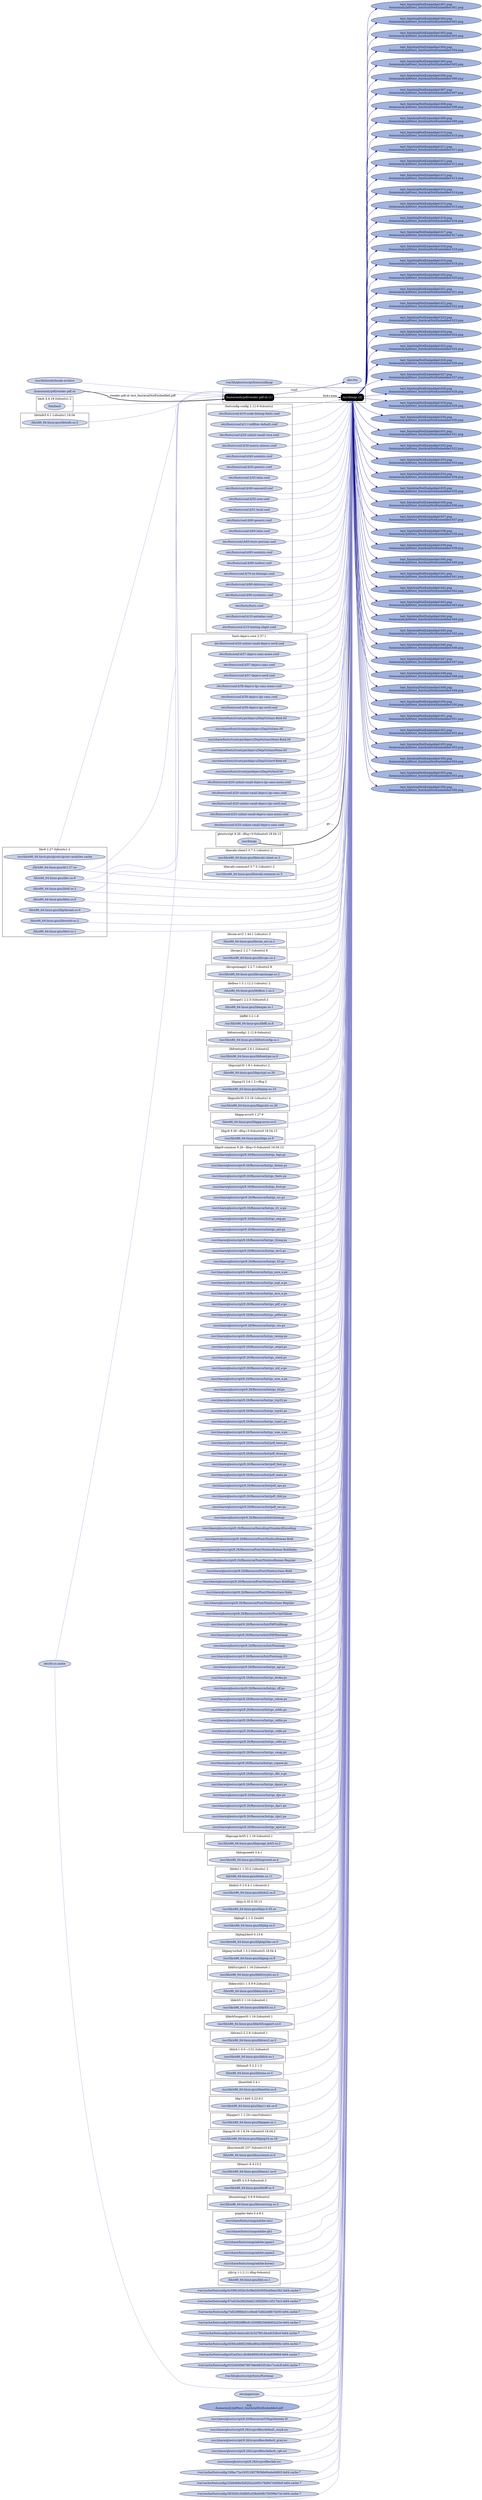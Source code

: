 digraph G {
    rankdir=LR;

    /* programs */
    node [shape=box fontcolor=white fillcolor=black style="filled,rounded"];
    subgraph cluster_run0 {
        label="run0";
        prog0 [label="/home/andy/pdf/render-pdf.sh (1)"];
        prog1 [label="/usr/bin/gs (2)"];
        prog0 -> prog1 [label="fork+exec"];
    }

    node [shape=ellipse fontcolor="#131C39" fillcolor="#C9D2ED"];

    /* system packages */
    subgraph cluster_pkg0 {
        label="bash 4.4.18-2ubuntu1.2";
        "/bin/bash";
    }
    subgraph cluster_pkg1 {
        label="fontconfig-config 2.12.6-0ubuntu2";
        "/etc/fonts/conf.d/10-antialias.conf";
        "/etc/fonts/conf.d/10-hinting-slight.conf";
        "/etc/fonts/conf.d/10-scale-bitmap-fonts.conf";
        "/etc/fonts/conf.d/11-lcdfilter-default.conf";
        "/etc/fonts/conf.d/20-unhint-small-vera.conf";
        "/etc/fonts/conf.d/30-metric-aliases.conf";
        "/etc/fonts/conf.d/40-nonlatin.conf";
        "/etc/fonts/conf.d/45-generic.conf";
        "/etc/fonts/conf.d/45-latin.conf";
        "/etc/fonts/conf.d/49-sansserif.conf";
        "/etc/fonts/conf.d/50-user.conf";
        "/etc/fonts/conf.d/51-local.conf";
        "/etc/fonts/conf.d/60-generic.conf";
        "/etc/fonts/conf.d/60-latin.conf";
        "/etc/fonts/conf.d/65-fonts-persian.conf";
        "/etc/fonts/conf.d/65-nonlatin.conf";
        "/etc/fonts/conf.d/69-unifont.conf";
        "/etc/fonts/conf.d/70-no-bitmaps.conf";
        "/etc/fonts/conf.d/80-delicious.conf";
        "/etc/fonts/conf.d/90-synthetic.conf";
        "/etc/fonts/fonts.conf";
    }
    subgraph cluster_pkg2 {
        label="fonts-dejavu-core 2.37-1";
        "/etc/fonts/conf.d/20-unhint-small-dejavu-lgc-sans-mono.conf";
        "/etc/fonts/conf.d/20-unhint-small-dejavu-lgc-sans.conf";
        "/etc/fonts/conf.d/20-unhint-small-dejavu-lgc-serif.conf";
        "/etc/fonts/conf.d/20-unhint-small-dejavu-sans-mono.conf";
        "/etc/fonts/conf.d/20-unhint-small-dejavu-sans.conf";
        "/etc/fonts/conf.d/20-unhint-small-dejavu-serif.conf";
        "/etc/fonts/conf.d/57-dejavu-sans-mono.conf";
        "/etc/fonts/conf.d/57-dejavu-sans.conf";
        "/etc/fonts/conf.d/57-dejavu-serif.conf";
        "/etc/fonts/conf.d/58-dejavu-lgc-sans-mono.conf";
        "/etc/fonts/conf.d/58-dejavu-lgc-sans.conf";
        "/etc/fonts/conf.d/58-dejavu-lgc-serif.conf";
        "/usr/share/fonts/truetype/dejavu/DejaVuSans-Bold.ttf";
        "/usr/share/fonts/truetype/dejavu/DejaVuSans.ttf";
        "/usr/share/fonts/truetype/dejavu/DejaVuSansMono-Bold.ttf";
        "/usr/share/fonts/truetype/dejavu/DejaVuSansMono.ttf";
        "/usr/share/fonts/truetype/dejavu/DejaVuSerif-Bold.ttf";
        "/usr/share/fonts/truetype/dejavu/DejaVuSerif.ttf";
    }
    subgraph cluster_pkg3 {
        label="ghostscript 9.26~dfsg+0-0ubuntu0.18.04.13";
        "/usr/bin/gs";
    }
    subgraph cluster_pkg4 {
        label="libavahi-client3 0.7-3.1ubuntu1.2";
        "/usr/lib/x86_64-linux-gnu/libavahi-client.so.3";
    }
    subgraph cluster_pkg5 {
        label="libavahi-common3 0.7-3.1ubuntu1.2";
        "/usr/lib/x86_64-linux-gnu/libavahi-common.so.3";
    }
    subgraph cluster_pkg6 {
        label="libc6 2.27-3ubuntu1.2";
        "/lib/x86_64-linux-gnu/ld-2.27.so";
        "/lib/x86_64-linux-gnu/libc.so.6";
        "/lib/x86_64-linux-gnu/libdl.so.2";
        "/lib/x86_64-linux-gnu/libm.so.6";
        "/lib/x86_64-linux-gnu/libpthread.so.0";
        "/lib/x86_64-linux-gnu/libresolv.so.2";
        "/lib/x86_64-linux-gnu/librt.so.1";
        "/usr/lib/x86_64-linux-gnu/gconv/gconv-modules.cache";
    }
    subgraph cluster_pkg7 {
        label="libcom-err2 1.44.1-1ubuntu1.3";
        "/lib/x86_64-linux-gnu/libcom_err.so.2";
    }
    subgraph cluster_pkg8 {
        label="libcups2 2.2.7-1ubuntu2.8";
        "/usr/lib/x86_64-linux-gnu/libcups.so.2";
    }
    subgraph cluster_pkg9 {
        label="libcupsimage2 2.2.7-1ubuntu2.8";
        "/usr/lib/x86_64-linux-gnu/libcupsimage.so.2";
    }
    subgraph cluster_pkg10 {
        label="libdbus-1-3 1.12.2-1ubuntu1.2";
        "/lib/x86_64-linux-gnu/libdbus-1.so.3";
    }
    subgraph cluster_pkg11 {
        label="libexpat1 2.2.5-3ubuntu0.2";
        "/lib/x86_64-linux-gnu/libexpat.so.1";
    }
    subgraph cluster_pkg12 {
        label="libffi6 3.2.1-8";
        "/usr/lib/x86_64-linux-gnu/libffi.so.6";
    }
    subgraph cluster_pkg13 {
        label="libfontconfig1 2.12.6-0ubuntu2";
        "/usr/lib/x86_64-linux-gnu/libfontconfig.so.1";
    }
    subgraph cluster_pkg14 {
        label="libfreetype6 2.8.1-2ubuntu2";
        "/usr/lib/x86_64-linux-gnu/libfreetype.so.6";
    }
    subgraph cluster_pkg15 {
        label="libgcrypt20 1.8.1-4ubuntu1.2";
        "/lib/x86_64-linux-gnu/libgcrypt.so.20";
    }
    subgraph cluster_pkg16 {
        label="libgmp10 2:6.1.2+dfsg-2";
        "/usr/lib/x86_64-linux-gnu/libgmp.so.10";
    }
    subgraph cluster_pkg17 {
        label="libgnutls30 3.5.18-1ubuntu1.4";
        "/usr/lib/x86_64-linux-gnu/libgnutls.so.30";
    }
    subgraph cluster_pkg18 {
        label="libgpg-error0 1.27-6";
        "/lib/x86_64-linux-gnu/libgpg-error.so.0";
    }
    subgraph cluster_pkg19 {
        label="libgs9 9.26~dfsg+0-0ubuntu0.18.04.13";
        "/usr/lib/x86_64-linux-gnu/libgs.so.9";
    }
    subgraph cluster_pkg20 {
        label="libgs9-common 9.26~dfsg+0-0ubuntu0.18.04.13";
        "/usr/share/ghostscript/9.26/Resource/Decoding/StandardEncoding";
        "/usr/share/ghostscript/9.26/Resource/Font/NimbusRoman-Bold";
        "/usr/share/ghostscript/9.26/Resource/Font/NimbusRoman-BoldItalic";
        "/usr/share/ghostscript/9.26/Resource/Font/NimbusRoman-Regular";
        "/usr/share/ghostscript/9.26/Resource/Font/NimbusSans-Bold";
        "/usr/share/ghostscript/9.26/Resource/Font/NimbusSans-BoldItalic";
        "/usr/share/ghostscript/9.26/Resource/Font/NimbusSans-Italic";
        "/usr/share/ghostscript/9.26/Resource/Font/NimbusSans-Regular";
        "/usr/share/ghostscript/9.26/Resource/IdiomSet/Pscript5Idiom";
        "/usr/share/ghostscript/9.26/Resource/Init/FAPIcidfmap";
        "/usr/share/ghostscript/9.26/Resource/Init/FAPIfontmap";
        "/usr/share/ghostscript/9.26/Resource/Init/Fontmap";
        "/usr/share/ghostscript/9.26/Resource/Init/Fontmap.GS";
        "/usr/share/ghostscript/9.26/Resource/Init/gs_agl.ps";
        "/usr/share/ghostscript/9.26/Resource/Init/gs_btokn.ps";
        "/usr/share/ghostscript/9.26/Resource/Init/gs_cff.ps";
        "/usr/share/ghostscript/9.26/Resource/Init/gs_cidcm.ps";
        "/usr/share/ghostscript/9.26/Resource/Init/gs_ciddc.ps";
        "/usr/share/ghostscript/9.26/Resource/Init/gs_cidfm.ps";
        "/usr/share/ghostscript/9.26/Resource/Init/gs_cidfn.ps";
        "/usr/share/ghostscript/9.26/Resource/Init/gs_cidtt.ps";
        "/usr/share/ghostscript/9.26/Resource/Init/gs_cmap.ps";
        "/usr/share/ghostscript/9.26/Resource/Init/gs_cspace.ps";
        "/usr/share/ghostscript/9.26/Resource/Init/gs_dbt_e.ps";
        "/usr/share/ghostscript/9.26/Resource/Init/gs_dpnxt.ps";
        "/usr/share/ghostscript/9.26/Resource/Init/gs_dps.ps";
        "/usr/share/ghostscript/9.26/Resource/Init/gs_dps1.ps";
        "/usr/share/ghostscript/9.26/Resource/Init/gs_dps2.ps";
        "/usr/share/ghostscript/9.26/Resource/Init/gs_epsf.ps";
        "/usr/share/ghostscript/9.26/Resource/Init/gs_fapi.ps";
        "/usr/share/ghostscript/9.26/Resource/Init/gs_fntem.ps";
        "/usr/share/ghostscript/9.26/Resource/Init/gs_fonts.ps";
        "/usr/share/ghostscript/9.26/Resource/Init/gs_frsd.ps";
        "/usr/share/ghostscript/9.26/Resource/Init/gs_icc.ps";
        "/usr/share/ghostscript/9.26/Resource/Init/gs_il1_e.ps";
        "/usr/share/ghostscript/9.26/Resource/Init/gs_img.ps";
        "/usr/share/ghostscript/9.26/Resource/Init/gs_init.ps";
        "/usr/share/ghostscript/9.26/Resource/Init/gs_l2img.ps";
        "/usr/share/ghostscript/9.26/Resource/Init/gs_lev2.ps";
        "/usr/share/ghostscript/9.26/Resource/Init/gs_ll3.ps";
        "/usr/share/ghostscript/9.26/Resource/Init/gs_mex_e.ps";
        "/usr/share/ghostscript/9.26/Resource/Init/gs_mgl_e.ps";
        "/usr/share/ghostscript/9.26/Resource/Init/gs_mro_e.ps";
        "/usr/share/ghostscript/9.26/Resource/Init/gs_pdf_e.ps";
        "/usr/share/ghostscript/9.26/Resource/Init/gs_pdfwr.ps";
        "/usr/share/ghostscript/9.26/Resource/Init/gs_res.ps";
        "/usr/share/ghostscript/9.26/Resource/Init/gs_resmp.ps";
        "/usr/share/ghostscript/9.26/Resource/Init/gs_setpd.ps";
        "/usr/share/ghostscript/9.26/Resource/Init/gs_statd.ps";
        "/usr/share/ghostscript/9.26/Resource/Init/gs_std_e.ps";
        "/usr/share/ghostscript/9.26/Resource/Init/gs_sym_e.ps";
        "/usr/share/ghostscript/9.26/Resource/Init/gs_ttf.ps";
        "/usr/share/ghostscript/9.26/Resource/Init/gs_typ32.ps";
        "/usr/share/ghostscript/9.26/Resource/Init/gs_typ42.ps";
        "/usr/share/ghostscript/9.26/Resource/Init/gs_type1.ps";
        "/usr/share/ghostscript/9.26/Resource/Init/gs_wan_e.ps";
        "/usr/share/ghostscript/9.26/Resource/Init/pdf_base.ps";
        "/usr/share/ghostscript/9.26/Resource/Init/pdf_draw.ps";
        "/usr/share/ghostscript/9.26/Resource/Init/pdf_font.ps";
        "/usr/share/ghostscript/9.26/Resource/Init/pdf_main.ps";
        "/usr/share/ghostscript/9.26/Resource/Init/pdf_ops.ps";
        "/usr/share/ghostscript/9.26/Resource/Init/pdf_rbld.ps";
        "/usr/share/ghostscript/9.26/Resource/Init/pdf_sec.ps";
        "/usr/share/ghostscript/9.26/Resource/Init/xlatmap";
    }
    subgraph cluster_pkg21 {
        label="libgssapi-krb5-2 1.16-2ubuntu0.1";
        "/usr/lib/x86_64-linux-gnu/libgssapi_krb5.so.2";
    }
    subgraph cluster_pkg22 {
        label="libhogweed4 3.4-1";
        "/usr/lib/x86_64-linux-gnu/libhogweed.so.4";
    }
    subgraph cluster_pkg23 {
        label="libidn11 1.33-2.1ubuntu1.2";
        "/lib/x86_64-linux-gnu/libidn.so.11";
    }
    subgraph cluster_pkg24 {
        label="libidn2-0 2.0.4-1.1ubuntu0.2";
        "/usr/lib/x86_64-linux-gnu/libidn2.so.0";
    }
    subgraph cluster_pkg25 {
        label="libijs-0.35 0.35-13";
        "/usr/lib/x86_64-linux-gnu/libijs-0.35.so";
    }
    subgraph cluster_pkg26 {
        label="libjbig0 2.1-3.1build1";
        "/usr/lib/x86_64-linux-gnu/libjbig.so.0";
    }
    subgraph cluster_pkg27 {
        label="libjbig2dec0 0.13-6";
        "/usr/lib/x86_64-linux-gnu/libjbig2dec.so.0";
    }
    subgraph cluster_pkg28 {
        label="libjpeg-turbo8 1.5.2-0ubuntu5.18.04.4";
        "/usr/lib/x86_64-linux-gnu/libjpeg.so.8";
    }
    subgraph cluster_pkg29 {
        label="libk5crypto3 1.16-2ubuntu0.1";
        "/usr/lib/x86_64-linux-gnu/libk5crypto.so.3";
    }
    subgraph cluster_pkg30 {
        label="libkeyutils1 1.5.9-9.2ubuntu2";
        "/lib/x86_64-linux-gnu/libkeyutils.so.1";
    }
    subgraph cluster_pkg31 {
        label="libkrb5-3 1.16-2ubuntu0.1";
        "/usr/lib/x86_64-linux-gnu/libkrb5.so.3";
    }
    subgraph cluster_pkg32 {
        label="libkrb5support0 1.16-2ubuntu0.1";
        "/usr/lib/x86_64-linux-gnu/libkrb5support.so.0";
    }
    subgraph cluster_pkg33 {
        label="liblcms2-2 2.9-1ubuntu0.1";
        "/usr/lib/x86_64-linux-gnu/liblcms2.so.2";
    }
    subgraph cluster_pkg34 {
        label="liblz4-1 0.0~r131-2ubuntu3";
        "/usr/lib/x86_64-linux-gnu/liblz4.so.1";
    }
    subgraph cluster_pkg35 {
        label="liblzma5 5.2.2-1.3";
        "/lib/x86_64-linux-gnu/liblzma.so.5";
    }
    subgraph cluster_pkg36 {
        label="libnettle6 3.4-1";
        "/usr/lib/x86_64-linux-gnu/libnettle.so.6";
    }
    subgraph cluster_pkg37 {
        label="libp11-kit0 0.23.9-2";
        "/usr/lib/x86_64-linux-gnu/libp11-kit.so.0";
    }
    subgraph cluster_pkg38 {
        label="libpaper1 1.1.24+nmu5ubuntu1";
        "/usr/lib/x86_64-linux-gnu/libpaper.so.1";
    }
    subgraph cluster_pkg39 {
        label="libpng16-16 1.6.34-1ubuntu0.18.04.2";
        "/usr/lib/x86_64-linux-gnu/libpng16.so.16";
    }
    subgraph cluster_pkg40 {
        label="libsystemd0 237-3ubuntu10.42";
        "/lib/x86_64-linux-gnu/libsystemd.so.0";
    }
    subgraph cluster_pkg41 {
        label="libtasn1-6 4.13-2";
        "/usr/lib/x86_64-linux-gnu/libtasn1.so.6";
    }
    subgraph cluster_pkg42 {
        label="libtiff5 4.0.9-5ubuntu0.3";
        "/usr/lib/x86_64-linux-gnu/libtiff.so.5";
    }
    subgraph cluster_pkg43 {
        label="libtinfo5 6.1-1ubuntu1.18.04";
        "/lib/x86_64-linux-gnu/libtinfo.so.5";
    }
    subgraph cluster_pkg44 {
        label="libunistring2 0.9.9-0ubuntu2";
        "/usr/lib/x86_64-linux-gnu/libunistring.so.2";
    }
    subgraph cluster_pkg45 {
        label="poppler-data 0.4.8-2";
        "/usr/share/fonts/cmap/adobe-cns1";
        "/usr/share/fonts/cmap/adobe-gb1";
        "/usr/share/fonts/cmap/adobe-japan1";
        "/usr/share/fonts/cmap/adobe-japan2";
        "/usr/share/fonts/cmap/adobe-korea1";
    }
    subgraph cluster_pkg46 {
        label="zlib1g 1:1.2.11.dfsg-0ubuntu2";
        "/lib/x86_64-linux-gnu/libz.so.1";
    }

    /* other files */
    "/dev/tty";
    "/etc/ld.so.cache";
    "/etc/papersize";
    "/home/andy/pdf/render-pdf.sh";
    "/home/andy/pdf/test_fontArialNotEmbedded-001.png" [fillcolor="#A3B4E0", label="test_fontArialNotEmbedded-001.png\n/home/andy/pdf/test_fontArialNotEmbedded-001.png"];
    "/home/andy/pdf/test_fontArialNotEmbedded-002.png" [fillcolor="#A3B4E0", label="test_fontArialNotEmbedded-002.png\n/home/andy/pdf/test_fontArialNotEmbedded-002.png"];
    "/home/andy/pdf/test_fontArialNotEmbedded-003.png" [fillcolor="#A3B4E0", label="test_fontArialNotEmbedded-003.png\n/home/andy/pdf/test_fontArialNotEmbedded-003.png"];
    "/home/andy/pdf/test_fontArialNotEmbedded-004.png" [fillcolor="#A3B4E0", label="test_fontArialNotEmbedded-004.png\n/home/andy/pdf/test_fontArialNotEmbedded-004.png"];
    "/home/andy/pdf/test_fontArialNotEmbedded-005.png" [fillcolor="#A3B4E0", label="test_fontArialNotEmbedded-005.png\n/home/andy/pdf/test_fontArialNotEmbedded-005.png"];
    "/home/andy/pdf/test_fontArialNotEmbedded-006.png" [fillcolor="#A3B4E0", label="test_fontArialNotEmbedded-006.png\n/home/andy/pdf/test_fontArialNotEmbedded-006.png"];
    "/home/andy/pdf/test_fontArialNotEmbedded-007.png" [fillcolor="#A3B4E0", label="test_fontArialNotEmbedded-007.png\n/home/andy/pdf/test_fontArialNotEmbedded-007.png"];
    "/home/andy/pdf/test_fontArialNotEmbedded-008.png" [fillcolor="#A3B4E0", label="test_fontArialNotEmbedded-008.png\n/home/andy/pdf/test_fontArialNotEmbedded-008.png"];
    "/home/andy/pdf/test_fontArialNotEmbedded-009.png" [fillcolor="#A3B4E0", label="test_fontArialNotEmbedded-009.png\n/home/andy/pdf/test_fontArialNotEmbedded-009.png"];
    "/home/andy/pdf/test_fontArialNotEmbedded-010.png" [fillcolor="#A3B4E0", label="test_fontArialNotEmbedded-010.png\n/home/andy/pdf/test_fontArialNotEmbedded-010.png"];
    "/home/andy/pdf/test_fontArialNotEmbedded-011.png" [fillcolor="#A3B4E0", label="test_fontArialNotEmbedded-011.png\n/home/andy/pdf/test_fontArialNotEmbedded-011.png"];
    "/home/andy/pdf/test_fontArialNotEmbedded-012.png" [fillcolor="#A3B4E0", label="test_fontArialNotEmbedded-012.png\n/home/andy/pdf/test_fontArialNotEmbedded-012.png"];
    "/home/andy/pdf/test_fontArialNotEmbedded-013.png" [fillcolor="#A3B4E0", label="test_fontArialNotEmbedded-013.png\n/home/andy/pdf/test_fontArialNotEmbedded-013.png"];
    "/home/andy/pdf/test_fontArialNotEmbedded-014.png" [fillcolor="#A3B4E0", label="test_fontArialNotEmbedded-014.png\n/home/andy/pdf/test_fontArialNotEmbedded-014.png"];
    "/home/andy/pdf/test_fontArialNotEmbedded-015.png" [fillcolor="#A3B4E0", label="test_fontArialNotEmbedded-015.png\n/home/andy/pdf/test_fontArialNotEmbedded-015.png"];
    "/home/andy/pdf/test_fontArialNotEmbedded-016.png" [fillcolor="#A3B4E0", label="test_fontArialNotEmbedded-016.png\n/home/andy/pdf/test_fontArialNotEmbedded-016.png"];
    "/home/andy/pdf/test_fontArialNotEmbedded-017.png" [fillcolor="#A3B4E0", label="test_fontArialNotEmbedded-017.png\n/home/andy/pdf/test_fontArialNotEmbedded-017.png"];
    "/home/andy/pdf/test_fontArialNotEmbedded-018.png" [fillcolor="#A3B4E0", label="test_fontArialNotEmbedded-018.png\n/home/andy/pdf/test_fontArialNotEmbedded-018.png"];
    "/home/andy/pdf/test_fontArialNotEmbedded-019.png" [fillcolor="#A3B4E0", label="test_fontArialNotEmbedded-019.png\n/home/andy/pdf/test_fontArialNotEmbedded-019.png"];
    "/home/andy/pdf/test_fontArialNotEmbedded-020.png" [fillcolor="#A3B4E0", label="test_fontArialNotEmbedded-020.png\n/home/andy/pdf/test_fontArialNotEmbedded-020.png"];
    "/home/andy/pdf/test_fontArialNotEmbedded-021.png" [fillcolor="#A3B4E0", label="test_fontArialNotEmbedded-021.png\n/home/andy/pdf/test_fontArialNotEmbedded-021.png"];
    "/home/andy/pdf/test_fontArialNotEmbedded-022.png" [fillcolor="#A3B4E0", label="test_fontArialNotEmbedded-022.png\n/home/andy/pdf/test_fontArialNotEmbedded-022.png"];
    "/home/andy/pdf/test_fontArialNotEmbedded-023.png" [fillcolor="#A3B4E0", label="test_fontArialNotEmbedded-023.png\n/home/andy/pdf/test_fontArialNotEmbedded-023.png"];
    "/home/andy/pdf/test_fontArialNotEmbedded-024.png" [fillcolor="#A3B4E0", label="test_fontArialNotEmbedded-024.png\n/home/andy/pdf/test_fontArialNotEmbedded-024.png"];
    "/home/andy/pdf/test_fontArialNotEmbedded-025.png" [fillcolor="#A3B4E0", label="test_fontArialNotEmbedded-025.png\n/home/andy/pdf/test_fontArialNotEmbedded-025.png"];
    "/home/andy/pdf/test_fontArialNotEmbedded-026.png" [fillcolor="#A3B4E0", label="test_fontArialNotEmbedded-026.png\n/home/andy/pdf/test_fontArialNotEmbedded-026.png"];
    "/home/andy/pdf/test_fontArialNotEmbedded-027.png" [fillcolor="#A3B4E0", label="test_fontArialNotEmbedded-027.png\n/home/andy/pdf/test_fontArialNotEmbedded-027.png"];
    "/home/andy/pdf/test_fontArialNotEmbedded-028.png" [fillcolor="#A3B4E0", label="test_fontArialNotEmbedded-028.png\n/home/andy/pdf/test_fontArialNotEmbedded-028.png"];
    "/home/andy/pdf/test_fontArialNotEmbedded-029.png" [fillcolor="#A3B4E0", label="test_fontArialNotEmbedded-029.png\n/home/andy/pdf/test_fontArialNotEmbedded-029.png"];
    "/home/andy/pdf/test_fontArialNotEmbedded-030.png" [fillcolor="#A3B4E0", label="test_fontArialNotEmbedded-030.png\n/home/andy/pdf/test_fontArialNotEmbedded-030.png"];
    "/home/andy/pdf/test_fontArialNotEmbedded-031.png" [fillcolor="#A3B4E0", label="test_fontArialNotEmbedded-031.png\n/home/andy/pdf/test_fontArialNotEmbedded-031.png"];
    "/home/andy/pdf/test_fontArialNotEmbedded-032.png" [fillcolor="#A3B4E0", label="test_fontArialNotEmbedded-032.png\n/home/andy/pdf/test_fontArialNotEmbedded-032.png"];
    "/home/andy/pdf/test_fontArialNotEmbedded-033.png" [fillcolor="#A3B4E0", label="test_fontArialNotEmbedded-033.png\n/home/andy/pdf/test_fontArialNotEmbedded-033.png"];
    "/home/andy/pdf/test_fontArialNotEmbedded-034.png" [fillcolor="#A3B4E0", label="test_fontArialNotEmbedded-034.png\n/home/andy/pdf/test_fontArialNotEmbedded-034.png"];
    "/home/andy/pdf/test_fontArialNotEmbedded-035.png" [fillcolor="#A3B4E0", label="test_fontArialNotEmbedded-035.png\n/home/andy/pdf/test_fontArialNotEmbedded-035.png"];
    "/home/andy/pdf/test_fontArialNotEmbedded-036.png" [fillcolor="#A3B4E0", label="test_fontArialNotEmbedded-036.png\n/home/andy/pdf/test_fontArialNotEmbedded-036.png"];
    "/home/andy/pdf/test_fontArialNotEmbedded-037.png" [fillcolor="#A3B4E0", label="test_fontArialNotEmbedded-037.png\n/home/andy/pdf/test_fontArialNotEmbedded-037.png"];
    "/home/andy/pdf/test_fontArialNotEmbedded-038.png" [fillcolor="#A3B4E0", label="test_fontArialNotEmbedded-038.png\n/home/andy/pdf/test_fontArialNotEmbedded-038.png"];
    "/home/andy/pdf/test_fontArialNotEmbedded-039.png" [fillcolor="#A3B4E0", label="test_fontArialNotEmbedded-039.png\n/home/andy/pdf/test_fontArialNotEmbedded-039.png"];
    "/home/andy/pdf/test_fontArialNotEmbedded-040.png" [fillcolor="#A3B4E0", label="test_fontArialNotEmbedded-040.png\n/home/andy/pdf/test_fontArialNotEmbedded-040.png"];
    "/home/andy/pdf/test_fontArialNotEmbedded-041.png" [fillcolor="#A3B4E0", label="test_fontArialNotEmbedded-041.png\n/home/andy/pdf/test_fontArialNotEmbedded-041.png"];
    "/home/andy/pdf/test_fontArialNotEmbedded-042.png" [fillcolor="#A3B4E0", label="test_fontArialNotEmbedded-042.png\n/home/andy/pdf/test_fontArialNotEmbedded-042.png"];
    "/home/andy/pdf/test_fontArialNotEmbedded-043.png" [fillcolor="#A3B4E0", label="test_fontArialNotEmbedded-043.png\n/home/andy/pdf/test_fontArialNotEmbedded-043.png"];
    "/home/andy/pdf/test_fontArialNotEmbedded-044.png" [fillcolor="#A3B4E0", label="test_fontArialNotEmbedded-044.png\n/home/andy/pdf/test_fontArialNotEmbedded-044.png"];
    "/home/andy/pdf/test_fontArialNotEmbedded-045.png" [fillcolor="#A3B4E0", label="test_fontArialNotEmbedded-045.png\n/home/andy/pdf/test_fontArialNotEmbedded-045.png"];
    "/home/andy/pdf/test_fontArialNotEmbedded-046.png" [fillcolor="#A3B4E0", label="test_fontArialNotEmbedded-046.png\n/home/andy/pdf/test_fontArialNotEmbedded-046.png"];
    "/home/andy/pdf/test_fontArialNotEmbedded-047.png" [fillcolor="#A3B4E0", label="test_fontArialNotEmbedded-047.png\n/home/andy/pdf/test_fontArialNotEmbedded-047.png"];
    "/home/andy/pdf/test_fontArialNotEmbedded-048.png" [fillcolor="#A3B4E0", label="test_fontArialNotEmbedded-048.png\n/home/andy/pdf/test_fontArialNotEmbedded-048.png"];
    "/home/andy/pdf/test_fontArialNotEmbedded-049.png" [fillcolor="#A3B4E0", label="test_fontArialNotEmbedded-049.png\n/home/andy/pdf/test_fontArialNotEmbedded-049.png"];
    "/home/andy/pdf/test_fontArialNotEmbedded-050.png" [fillcolor="#A3B4E0", label="test_fontArialNotEmbedded-050.png\n/home/andy/pdf/test_fontArialNotEmbedded-050.png"];
    "/home/andy/pdf/test_fontArialNotEmbedded-051.png" [fillcolor="#A3B4E0", label="test_fontArialNotEmbedded-051.png\n/home/andy/pdf/test_fontArialNotEmbedded-051.png"];
    "/home/andy/pdf/test_fontArialNotEmbedded-052.png" [fillcolor="#A3B4E0", label="test_fontArialNotEmbedded-052.png\n/home/andy/pdf/test_fontArialNotEmbedded-052.png"];
    "/home/andy/pdf/test_fontArialNotEmbedded-053.png" [fillcolor="#A3B4E0", label="test_fontArialNotEmbedded-053.png\n/home/andy/pdf/test_fontArialNotEmbedded-053.png"];
    "/home/andy/pdf/test_fontArialNotEmbedded-054.png" [fillcolor="#A3B4E0", label="test_fontArialNotEmbedded-054.png\n/home/andy/pdf/test_fontArialNotEmbedded-054.png"];
    "/home/andy/pdf/test_fontArialNotEmbedded-055.png" [fillcolor="#A3B4E0", label="test_fontArialNotEmbedded-055.png\n/home/andy/pdf/test_fontArialNotEmbedded-055.png"];
    "/home/andy/pdf/test_fontArialNotEmbedded-056.png" [fillcolor="#A3B4E0", label="test_fontArialNotEmbedded-056.png\n/home/andy/pdf/test_fontArialNotEmbedded-056.png"];
    "/home/andy/pdf/test_fontArialNotEmbedded.pdf" [fillcolor="#A3B4E0", label="arg\n/home/andy/pdf/test_fontArialNotEmbedded.pdf"];
    "/usr/lib/locale/locale-archive";
    "/usr/share/ghostscript/9.26/Resource/CMap/Identity-H";
    "/usr/share/ghostscript/9.26/iccprofiles/default_cmyk.icc";
    "/usr/share/ghostscript/9.26/iccprofiles/default_gray.icc";
    "/usr/share/ghostscript/9.26/iccprofiles/default_rgb.icc";
    "/usr/share/ghostscript/9.26/iccprofiles/lab.icc";
    "/var/cache/fontconfig/188ac73a183f12857f63bb60a4a6d603-le64.cache-7";
    "/var/cache/fontconfig/32b6488e5b8292a2e95c79d947e009e8-le64.cache-7";
    "/var/cache/fontconfig/3830d5c3ddfd5cd38a049b759396e72e-le64.cache-7";
    "/var/cache/fontconfig/4c599c202bc5c08e2d34565a40eac3b2-le64.cache-7";
    "/var/cache/fontconfig/57e423e26b20ab21d0f2f29c145174c3-le64.cache-7";
    "/var/cache/fontconfig/7ef2298fde41cc6eeb7af42e48b7d293-le64.cache-7";
    "/var/cache/fontconfig/95530828ff6c81d309f8258d8d02a23e-le64.cache-7";
    "/var/cache/fontconfig/d3e5c4ee2ceb1fc347f91d4cefc53bc0-le64.cache-7";
    "/var/cache/fontconfig/d589a48862398ed80a3d6066f4f56f4c-le64.cache-7";
    "/var/cache/fontconfig/e52a45a1c8c8fe895fc0fc8c4e6999b8-le64.cache-7";
    "/var/cache/fontconfig/f1f2465696798768e9653f19e17ccdc8-le64.cache-7";
    "/var/lib/ghostscript/fonts/Fontmap";
    "/var/lib/ghostscript/fonts/cidfmap";

    "/home/andy/pdf/render-pdf.sh" -> prog0 [style=bold, label="./render-pdf.sh test_fontArialNotEmbedded.pdf"];
    "/bin/bash" -> prog0 [color="#8888CC"];
    "/lib/x86_64-linux-gnu/ld-2.27.so" -> prog0 [color="#8888CC"];
    "/etc/ld.so.cache" -> prog0 [color="#8888CC"];
    "/lib/x86_64-linux-gnu/libtinfo.so.5" -> prog0 [color="#8888CC"];
    "/lib/x86_64-linux-gnu/libdl.so.2" -> prog0 [color="#8888CC"];
    "/lib/x86_64-linux-gnu/libc.so.6" -> prog0 [color="#8888CC"];
    prog0 -> "/dev/tty" [color="#000088"];
    "/usr/lib/locale/locale-archive" -> prog0 [color="#8888CC"];
    "/usr/lib/x86_64-linux-gnu/gconv/gconv-modules.cache" -> prog0 [color="#8888CC"];
    "/home/andy/pdf/render-pdf.sh" -> prog0 [color="#8888CC"];
    "/usr/bin/gs" -> prog1 [style=bold, label="gs ..."];
    "/lib/x86_64-linux-gnu/ld-2.27.so" -> prog1 [color="#8888CC"];
    "/etc/ld.so.cache" -> prog1 [color="#8888CC"];
    "/usr/lib/x86_64-linux-gnu/libgs.so.9" -> prog1 [color="#8888CC"];
    "/lib/x86_64-linux-gnu/libc.so.6" -> prog1 [color="#8888CC"];
    "/usr/lib/x86_64-linux-gnu/libtiff.so.5" -> prog1 [color="#8888CC"];
    "/usr/lib/x86_64-linux-gnu/libcupsimage.so.2" -> prog1 [color="#8888CC"];
    "/usr/lib/x86_64-linux-gnu/libcups.so.2" -> prog1 [color="#8888CC"];
    "/usr/lib/x86_64-linux-gnu/libijs-0.35.so" -> prog1 [color="#8888CC"];
    "/usr/lib/x86_64-linux-gnu/libpng16.so.16" -> prog1 [color="#8888CC"];
    "/usr/lib/x86_64-linux-gnu/libjbig2dec.so.0" -> prog1 [color="#8888CC"];
    "/usr/lib/x86_64-linux-gnu/libjpeg.so.8" -> prog1 [color="#8888CC"];
    "/lib/x86_64-linux-gnu/libz.so.1" -> prog1 [color="#8888CC"];
    "/usr/lib/x86_64-linux-gnu/liblcms2.so.2" -> prog1 [color="#8888CC"];
    "/lib/x86_64-linux-gnu/libm.so.6" -> prog1 [color="#8888CC"];
    "/lib/x86_64-linux-gnu/libdl.so.2" -> prog1 [color="#8888CC"];
    "/lib/x86_64-linux-gnu/libidn.so.11" -> prog1 [color="#8888CC"];
    "/usr/lib/x86_64-linux-gnu/libpaper.so.1" -> prog1 [color="#8888CC"];
    "/usr/lib/x86_64-linux-gnu/libfontconfig.so.1" -> prog1 [color="#8888CC"];
    "/usr/lib/x86_64-linux-gnu/libfreetype.so.6" -> prog1 [color="#8888CC"];
    "/lib/x86_64-linux-gnu/libpthread.so.0" -> prog1 [color="#8888CC"];
    "/lib/x86_64-linux-gnu/liblzma.so.5" -> prog1 [color="#8888CC"];
    "/usr/lib/x86_64-linux-gnu/libjbig.so.0" -> prog1 [color="#8888CC"];
    "/usr/lib/x86_64-linux-gnu/libgssapi_krb5.so.2" -> prog1 [color="#8888CC"];
    "/usr/lib/x86_64-linux-gnu/libgnutls.so.30" -> prog1 [color="#8888CC"];
    "/usr/lib/x86_64-linux-gnu/libavahi-common.so.3" -> prog1 [color="#8888CC"];
    "/usr/lib/x86_64-linux-gnu/libavahi-client.so.3" -> prog1 [color="#8888CC"];
    "/lib/x86_64-linux-gnu/libexpat.so.1" -> prog1 [color="#8888CC"];
    "/usr/lib/x86_64-linux-gnu/libkrb5.so.3" -> prog1 [color="#8888CC"];
    "/usr/lib/x86_64-linux-gnu/libk5crypto.so.3" -> prog1 [color="#8888CC"];
    "/lib/x86_64-linux-gnu/libcom_err.so.2" -> prog1 [color="#8888CC"];
    "/usr/lib/x86_64-linux-gnu/libkrb5support.so.0" -> prog1 [color="#8888CC"];
    "/usr/lib/x86_64-linux-gnu/libp11-kit.so.0" -> prog1 [color="#8888CC"];
    "/usr/lib/x86_64-linux-gnu/libidn2.so.0" -> prog1 [color="#8888CC"];
    "/usr/lib/x86_64-linux-gnu/libunistring.so.2" -> prog1 [color="#8888CC"];
    "/usr/lib/x86_64-linux-gnu/libtasn1.so.6" -> prog1 [color="#8888CC"];
    "/usr/lib/x86_64-linux-gnu/libnettle.so.6" -> prog1 [color="#8888CC"];
    "/usr/lib/x86_64-linux-gnu/libhogweed.so.4" -> prog1 [color="#8888CC"];
    "/usr/lib/x86_64-linux-gnu/libgmp.so.10" -> prog1 [color="#8888CC"];
    "/lib/x86_64-linux-gnu/libdbus-1.so.3" -> prog1 [color="#8888CC"];
    "/lib/x86_64-linux-gnu/libkeyutils.so.1" -> prog1 [color="#8888CC"];
    "/lib/x86_64-linux-gnu/libresolv.so.2" -> prog1 [color="#8888CC"];
    "/usr/lib/x86_64-linux-gnu/libffi.so.6" -> prog1 [color="#8888CC"];
    "/lib/x86_64-linux-gnu/libsystemd.so.0" -> prog1 [color="#8888CC"];
    "/lib/x86_64-linux-gnu/librt.so.1" -> prog1 [color="#8888CC"];
    "/usr/lib/x86_64-linux-gnu/liblz4.so.1" -> prog1 [color="#8888CC"];
    "/lib/x86_64-linux-gnu/libgcrypt.so.20" -> prog1 [color="#8888CC"];
    "/lib/x86_64-linux-gnu/libgpg-error.so.0" -> prog1 [color="#8888CC"];
    "/usr/share/ghostscript/9.26/Resource/Init/gs_init.ps" -> prog1 [color="#8888CC"];
    "/usr/share/ghostscript/9.26/Resource/Init/gs_std_e.ps" -> prog1 [color="#8888CC"];
    "/usr/share/ghostscript/9.26/Resource/Init/gs_il1_e.ps" -> prog1 [color="#8888CC"];
    "/usr/share/ghostscript/9.26/Resource/Init/gs_statd.ps" -> prog1 [color="#8888CC"];
    "/usr/share/ghostscript/9.26/Resource/Init/gs_fonts.ps" -> prog1 [color="#8888CC"];
    "/usr/share/ghostscript/9.26/Resource/Init/gs_cspace.ps" -> prog1 [color="#8888CC"];
    "/usr/share/ghostscript/9.26/Resource/Init/gs_img.ps" -> prog1 [color="#8888CC"];
    "/usr/share/ghostscript/9.26/Resource/Init/gs_btokn.ps" -> prog1 [color="#8888CC"];
    "/usr/share/ghostscript/9.26/Resource/Init/gs_dps1.ps" -> prog1 [color="#8888CC"];
    "/usr/share/ghostscript/9.26/Resource/Init/gs_dps2.ps" -> prog1 [color="#8888CC"];
    "/usr/share/ghostscript/9.26/Resource/Init/gs_agl.ps" -> prog1 [color="#8888CC"];
    "/usr/share/ghostscript/9.26/Resource/Init/gs_type1.ps" -> prog1 [color="#8888CC"];
    "/usr/share/ghostscript/9.26/Resource/Init/gs_lev2.ps" -> prog1 [color="#8888CC"];
    "/usr/share/ghostscript/9.26/Resource/Init/gs_res.ps" -> prog1 [color="#8888CC"];
    "/usr/share/ghostscript/9.26/Resource/Init/gs_resmp.ps" -> prog1 [color="#8888CC"];
    "/usr/share/ghostscript/9.26/Resource/Init/gs_typ42.ps" -> prog1 [color="#8888CC"];
    "/usr/share/ghostscript/9.26/Resource/Init/gs_cidfn.ps" -> prog1 [color="#8888CC"];
    "/usr/share/ghostscript/9.26/Resource/Init/gs_ciddc.ps" -> prog1 [color="#8888CC"];
    "/usr/share/ghostscript/9.26/Resource/Init/gs_cidcm.ps" -> prog1 [color="#8888CC"];
    "/usr/share/ghostscript/9.26/Resource/Init/gs_fntem.ps" -> prog1 [color="#8888CC"];
    "/usr/share/ghostscript/9.26/Resource/Init/xlatmap" -> prog1 [color="#8888CC"];
    "/usr/share/ghostscript/9.26/Resource/Init/gs_sym_e.ps" -> prog1 [color="#8888CC"];
    "/usr/share/ghostscript/9.26/Resource/Init/gs_dbt_e.ps" -> prog1 [color="#8888CC"];
    "/usr/share/ghostscript/9.26/Resource/Init/gs_cidtt.ps" -> prog1 [color="#8888CC"];
    "/usr/share/ghostscript/9.26/Resource/Init/gs_cidfm.ps" -> prog1 [color="#8888CC"];
    "/var/lib/ghostscript/fonts/cidfmap" -> prog1 [color="#8888CC"];
    "/usr/share/ghostscript/9.26/Resource/Init/gs_cmap.ps" -> prog1 [color="#8888CC"];
    "/usr/share/ghostscript/9.26/Resource/Init/gs_setpd.ps" -> prog1 [color="#8888CC"];
    "/usr/share/ghostscript/9.26/Resource/Init/gs_fapi.ps" -> prog1 [color="#8888CC"];
    "/usr/share/ghostscript/9.26/Resource/Init/FAPIfontmap" -> prog1 [color="#8888CC"];
    "/usr/share/ghostscript/9.26/Resource/Init/FAPIcidfmap" -> prog1 [color="#8888CC"];
    "/usr/share/ghostscript/9.26/Resource/Init/gs_typ32.ps" -> prog1 [color="#8888CC"];
    "/usr/share/ghostscript/9.26/Resource/Init/gs_frsd.ps" -> prog1 [color="#8888CC"];
    "/usr/share/ghostscript/9.26/Resource/Init/gs_ll3.ps" -> prog1 [color="#8888CC"];
    "/usr/share/ghostscript/9.26/Resource/IdiomSet/Pscript5Idiom" -> prog1 [color="#8888CC"];
    "/usr/share/ghostscript/9.26/Resource/Init/gs_icc.ps" -> prog1 [color="#8888CC"];
    "/usr/share/ghostscript/9.26/Resource/Init/gs_mex_e.ps" -> prog1 [color="#8888CC"];
    "/usr/share/ghostscript/9.26/Resource/Init/gs_mro_e.ps" -> prog1 [color="#8888CC"];
    "/usr/share/ghostscript/9.26/Resource/Init/gs_pdf_e.ps" -> prog1 [color="#8888CC"];
    "/usr/share/ghostscript/9.26/Resource/Init/gs_wan_e.ps" -> prog1 [color="#8888CC"];
    "/usr/share/ghostscript/9.26/Resource/Init/pdf_ops.ps" -> prog1 [color="#8888CC"];
    "/usr/share/ghostscript/9.26/Resource/Init/gs_l2img.ps" -> prog1 [color="#8888CC"];
    "/usr/share/ghostscript/9.26/Resource/Init/pdf_rbld.ps" -> prog1 [color="#8888CC"];
    "/usr/share/ghostscript/9.26/Resource/Init/pdf_base.ps" -> prog1 [color="#8888CC"];
    "/usr/share/ghostscript/9.26/Resource/Init/pdf_draw.ps" -> prog1 [color="#8888CC"];
    "/usr/share/ghostscript/9.26/Resource/Init/pdf_font.ps" -> prog1 [color="#8888CC"];
    "/usr/share/ghostscript/9.26/Resource/Init/pdf_main.ps" -> prog1 [color="#8888CC"];
    "/usr/share/ghostscript/9.26/Resource/Init/pdf_sec.ps" -> prog1 [color="#8888CC"];
    "/usr/share/ghostscript/9.26/Resource/Init/gs_cff.ps" -> prog1 [color="#8888CC"];
    "/usr/share/ghostscript/9.26/Resource/Init/gs_mgl_e.ps" -> prog1 [color="#8888CC"];
    "/usr/share/ghostscript/9.26/Resource/Init/gs_ttf.ps" -> prog1 [color="#8888CC"];
    "/usr/share/ghostscript/9.26/Resource/Init/gs_dps.ps" -> prog1 [color="#8888CC"];
    "/usr/share/ghostscript/9.26/Resource/Init/gs_dpnxt.ps" -> prog1 [color="#8888CC"];
    "/usr/share/ghostscript/9.26/Resource/Init/gs_epsf.ps" -> prog1 [color="#8888CC"];
    "/usr/share/ghostscript/9.26/Resource/Init/gs_pdfwr.ps" -> prog1 [color="#8888CC"];
    "/usr/share/ghostscript/9.26/Resource/Init/Fontmap" -> prog1 [color="#8888CC"];
    "/usr/share/ghostscript/9.26/Resource/Init/Fontmap.GS" -> prog1 [color="#8888CC"];
    "/var/lib/ghostscript/fonts/Fontmap" -> prog1 [color="#8888CC"];
    "/etc/papersize" -> prog1 [color="#8888CC"];
    "/usr/share/ghostscript/9.26/iccprofiles/default_gray.icc" -> prog1 [color="#8888CC"];
    "/usr/share/ghostscript/9.26/iccprofiles/default_rgb.icc" -> prog1 [color="#8888CC"];
    "/usr/share/ghostscript/9.26/iccprofiles/default_cmyk.icc" -> prog1 [color="#8888CC"];
    "/usr/share/ghostscript/9.26/iccprofiles/lab.icc" -> prog1 [color="#8888CC"];
    "/home/andy/pdf/test_fontArialNotEmbedded.pdf" -> prog1 [color="#8888CC"];
    "/etc/fonts/fonts.conf" -> prog1 [color="#8888CC"];
    "/etc/fonts/conf.d/10-antialias.conf" -> prog1 [color="#8888CC"];
    "/etc/fonts/conf.d/10-hinting-slight.conf" -> prog1 [color="#8888CC"];
    "/etc/fonts/conf.d/10-scale-bitmap-fonts.conf" -> prog1 [color="#8888CC"];
    "/etc/fonts/conf.d/11-lcdfilter-default.conf" -> prog1 [color="#8888CC"];
    "/etc/fonts/conf.d/20-unhint-small-dejavu-lgc-sans-mono.conf" -> prog1 [color="#8888CC"];
    "/etc/fonts/conf.d/20-unhint-small-dejavu-lgc-sans.conf" -> prog1 [color="#8888CC"];
    "/etc/fonts/conf.d/20-unhint-small-dejavu-lgc-serif.conf" -> prog1 [color="#8888CC"];
    "/etc/fonts/conf.d/20-unhint-small-dejavu-sans-mono.conf" -> prog1 [color="#8888CC"];
    "/etc/fonts/conf.d/20-unhint-small-dejavu-sans.conf" -> prog1 [color="#8888CC"];
    "/etc/fonts/conf.d/20-unhint-small-dejavu-serif.conf" -> prog1 [color="#8888CC"];
    "/etc/fonts/conf.d/20-unhint-small-vera.conf" -> prog1 [color="#8888CC"];
    "/etc/fonts/conf.d/30-metric-aliases.conf" -> prog1 [color="#8888CC"];
    "/etc/fonts/conf.d/40-nonlatin.conf" -> prog1 [color="#8888CC"];
    "/etc/fonts/conf.d/45-generic.conf" -> prog1 [color="#8888CC"];
    "/etc/fonts/conf.d/45-latin.conf" -> prog1 [color="#8888CC"];
    "/etc/fonts/conf.d/49-sansserif.conf" -> prog1 [color="#8888CC"];
    "/etc/fonts/conf.d/50-user.conf" -> prog1 [color="#8888CC"];
    "/etc/fonts/conf.d/51-local.conf" -> prog1 [color="#8888CC"];
    "/etc/fonts/conf.d/57-dejavu-sans-mono.conf" -> prog1 [color="#8888CC"];
    "/etc/fonts/conf.d/57-dejavu-sans.conf" -> prog1 [color="#8888CC"];
    "/etc/fonts/conf.d/57-dejavu-serif.conf" -> prog1 [color="#8888CC"];
    "/etc/fonts/conf.d/58-dejavu-lgc-sans-mono.conf" -> prog1 [color="#8888CC"];
    "/etc/fonts/conf.d/58-dejavu-lgc-sans.conf" -> prog1 [color="#8888CC"];
    "/etc/fonts/conf.d/58-dejavu-lgc-serif.conf" -> prog1 [color="#8888CC"];
    "/etc/fonts/conf.d/60-generic.conf" -> prog1 [color="#8888CC"];
    "/etc/fonts/conf.d/60-latin.conf" -> prog1 [color="#8888CC"];
    "/etc/fonts/conf.d/65-fonts-persian.conf" -> prog1 [color="#8888CC"];
    "/etc/fonts/conf.d/65-nonlatin.conf" -> prog1 [color="#8888CC"];
    "/etc/fonts/conf.d/69-unifont.conf" -> prog1 [color="#8888CC"];
    "/etc/fonts/conf.d/70-no-bitmaps.conf" -> prog1 [color="#8888CC"];
    "/etc/fonts/conf.d/80-delicious.conf" -> prog1 [color="#8888CC"];
    "/etc/fonts/conf.d/90-synthetic.conf" -> prog1 [color="#8888CC"];
    "/var/cache/fontconfig/3830d5c3ddfd5cd38a049b759396e72e-le64.cache-7" -> prog1 [color="#8888CC"];
    "/var/cache/fontconfig/4c599c202bc5c08e2d34565a40eac3b2-le64.cache-7" -> prog1 [color="#8888CC"];
    "/var/cache/fontconfig/32b6488e5b8292a2e95c79d947e009e8-le64.cache-7" -> prog1 [color="#8888CC"];
    "/var/cache/fontconfig/57e423e26b20ab21d0f2f29c145174c3-le64.cache-7" -> prog1 [color="#8888CC"];
    "/var/cache/fontconfig/7ef2298fde41cc6eeb7af42e48b7d293-le64.cache-7" -> prog1 [color="#8888CC"];
    "/usr/share/fonts/cmap/adobe-cns1" -> prog1 [color="#8888CC"];
    "/var/cache/fontconfig/f1f2465696798768e9653f19e17ccdc8-le64.cache-7" -> prog1 [color="#8888CC"];
    "/usr/share/fonts/cmap/adobe-gb1" -> prog1 [color="#8888CC"];
    "/var/cache/fontconfig/95530828ff6c81d309f8258d8d02a23e-le64.cache-7" -> prog1 [color="#8888CC"];
    "/usr/share/fonts/cmap/adobe-japan1" -> prog1 [color="#8888CC"];
    "/var/cache/fontconfig/d3e5c4ee2ceb1fc347f91d4cefc53bc0-le64.cache-7" -> prog1 [color="#8888CC"];
    "/usr/share/fonts/cmap/adobe-japan2" -> prog1 [color="#8888CC"];
    "/var/cache/fontconfig/e52a45a1c8c8fe895fc0fc8c4e6999b8-le64.cache-7" -> prog1 [color="#8888CC"];
    "/usr/share/fonts/cmap/adobe-korea1" -> prog1 [color="#8888CC"];
    "/var/cache/fontconfig/188ac73a183f12857f63bb60a4a6d603-le64.cache-7" -> prog1 [color="#8888CC"];
    "/var/cache/fontconfig/d589a48862398ed80a3d6066f4f56f4c-le64.cache-7" -> prog1 [color="#8888CC"];
    "/usr/share/fonts/truetype/dejavu/DejaVuSans-Bold.ttf" -> prog1 [color="#8888CC"];
    "/usr/share/fonts/truetype/dejavu/DejaVuSansMono-Bold.ttf" -> prog1 [color="#8888CC"];
    "/usr/share/fonts/truetype/dejavu/DejaVuSans.ttf" -> prog1 [color="#8888CC"];
    "/usr/share/fonts/truetype/dejavu/DejaVuSerif-Bold.ttf" -> prog1 [color="#8888CC"];
    "/usr/share/fonts/truetype/dejavu/DejaVuSerif.ttf" -> prog1 [color="#8888CC"];
    "/usr/share/fonts/truetype/dejavu/DejaVuSansMono.ttf" -> prog1 [color="#8888CC"];
    "/usr/share/ghostscript/9.26/Resource/Font/NimbusRoman-Regular" -> prog1 [color="#8888CC"];
    "/usr/share/ghostscript/9.26/Resource/Decoding/StandardEncoding" -> prog1 [color="#8888CC"];
    "/usr/share/ghostscript/9.26/Resource/Font/NimbusSans-Bold" -> prog1 [color="#8888CC"];
    "/usr/share/ghostscript/9.26/Resource/Font/NimbusSans-Regular" -> prog1 [color="#8888CC"];
    "/usr/share/ghostscript/9.26/Resource/Font/NimbusRoman-Bold" -> prog1 [color="#8888CC"];
    prog1 -> "/home/andy/pdf/test_fontArialNotEmbedded-001.png" [color="#000088"];
    "/usr/share/ghostscript/9.26/Resource/Font/NimbusSans-Italic" -> prog1 [color="#8888CC"];
    prog1 -> "/home/andy/pdf/test_fontArialNotEmbedded-002.png" [color="#000088"];
    prog1 -> "/home/andy/pdf/test_fontArialNotEmbedded-003.png" [color="#000088"];
    prog1 -> "/home/andy/pdf/test_fontArialNotEmbedded-004.png" [color="#000088"];
    prog1 -> "/home/andy/pdf/test_fontArialNotEmbedded-005.png" [color="#000088"];
    prog1 -> "/home/andy/pdf/test_fontArialNotEmbedded-006.png" [color="#000088"];
    prog1 -> "/home/andy/pdf/test_fontArialNotEmbedded-007.png" [color="#000088"];
    prog1 -> "/home/andy/pdf/test_fontArialNotEmbedded-008.png" [color="#000088"];
    prog1 -> "/home/andy/pdf/test_fontArialNotEmbedded-009.png" [color="#000088"];
    "/usr/share/ghostscript/9.26/Resource/Font/NimbusRoman-BoldItalic" -> prog1 [color="#8888CC"];
    "/usr/share/ghostscript/9.26/Resource/Font/NimbusSans-BoldItalic" -> prog1 [color="#8888CC"];
    prog1 -> "/home/andy/pdf/test_fontArialNotEmbedded-010.png" [color="#000088"];
    prog1 -> "/home/andy/pdf/test_fontArialNotEmbedded-011.png" [color="#000088"];
    prog1 -> "/home/andy/pdf/test_fontArialNotEmbedded-012.png" [color="#000088"];
    prog1 -> "/home/andy/pdf/test_fontArialNotEmbedded-013.png" [color="#000088"];
    prog1 -> "/home/andy/pdf/test_fontArialNotEmbedded-014.png" [color="#000088"];
    prog1 -> "/home/andy/pdf/test_fontArialNotEmbedded-015.png" [color="#000088"];
    prog1 -> "/home/andy/pdf/test_fontArialNotEmbedded-016.png" [color="#000088"];
    prog1 -> "/home/andy/pdf/test_fontArialNotEmbedded-017.png" [color="#000088"];
    prog1 -> "/home/andy/pdf/test_fontArialNotEmbedded-018.png" [color="#000088"];
    prog1 -> "/home/andy/pdf/test_fontArialNotEmbedded-019.png" [color="#000088"];
    prog1 -> "/home/andy/pdf/test_fontArialNotEmbedded-020.png" [color="#000088"];
    "/usr/share/ghostscript/9.26/Resource/CMap/Identity-H" -> prog1 [color="#8888CC"];
    prog1 -> "/home/andy/pdf/test_fontArialNotEmbedded-021.png" [color="#000088"];
    prog1 -> "/home/andy/pdf/test_fontArialNotEmbedded-022.png" [color="#000088"];
    prog1 -> "/home/andy/pdf/test_fontArialNotEmbedded-023.png" [color="#000088"];
    prog1 -> "/home/andy/pdf/test_fontArialNotEmbedded-024.png" [color="#000088"];
    prog1 -> "/home/andy/pdf/test_fontArialNotEmbedded-025.png" [color="#000088"];
    prog1 -> "/home/andy/pdf/test_fontArialNotEmbedded-026.png" [color="#000088"];
    prog1 -> "/home/andy/pdf/test_fontArialNotEmbedded-027.png" [color="#000088"];
    prog1 -> "/home/andy/pdf/test_fontArialNotEmbedded-028.png" [color="#000088"];
    prog1 -> "/home/andy/pdf/test_fontArialNotEmbedded-029.png" [color="#000088"];
    prog1 -> "/home/andy/pdf/test_fontArialNotEmbedded-030.png" [color="#000088"];
    prog1 -> "/home/andy/pdf/test_fontArialNotEmbedded-031.png" [color="#000088"];
    prog1 -> "/home/andy/pdf/test_fontArialNotEmbedded-032.png" [color="#000088"];
    prog1 -> "/home/andy/pdf/test_fontArialNotEmbedded-033.png" [color="#000088"];
    prog1 -> "/home/andy/pdf/test_fontArialNotEmbedded-034.png" [color="#000088"];
    prog1 -> "/home/andy/pdf/test_fontArialNotEmbedded-035.png" [color="#000088"];
    prog1 -> "/home/andy/pdf/test_fontArialNotEmbedded-036.png" [color="#000088"];
    prog1 -> "/home/andy/pdf/test_fontArialNotEmbedded-037.png" [color="#000088"];
    prog1 -> "/home/andy/pdf/test_fontArialNotEmbedded-038.png" [color="#000088"];
    prog1 -> "/home/andy/pdf/test_fontArialNotEmbedded-039.png" [color="#000088"];
    prog1 -> "/home/andy/pdf/test_fontArialNotEmbedded-040.png" [color="#000088"];
    prog1 -> "/home/andy/pdf/test_fontArialNotEmbedded-041.png" [color="#000088"];
    prog1 -> "/home/andy/pdf/test_fontArialNotEmbedded-042.png" [color="#000088"];
    prog1 -> "/home/andy/pdf/test_fontArialNotEmbedded-043.png" [color="#000088"];
    prog1 -> "/home/andy/pdf/test_fontArialNotEmbedded-044.png" [color="#000088"];
    prog1 -> "/home/andy/pdf/test_fontArialNotEmbedded-045.png" [color="#000088"];
    prog1 -> "/home/andy/pdf/test_fontArialNotEmbedded-046.png" [color="#000088"];
    prog1 -> "/home/andy/pdf/test_fontArialNotEmbedded-047.png" [color="#000088"];
    prog1 -> "/home/andy/pdf/test_fontArialNotEmbedded-048.png" [color="#000088"];
    prog1 -> "/home/andy/pdf/test_fontArialNotEmbedded-049.png" [color="#000088"];
    prog1 -> "/home/andy/pdf/test_fontArialNotEmbedded-050.png" [color="#000088"];
    prog1 -> "/home/andy/pdf/test_fontArialNotEmbedded-051.png" [color="#000088"];
    prog1 -> "/home/andy/pdf/test_fontArialNotEmbedded-052.png" [color="#000088"];
    prog1 -> "/home/andy/pdf/test_fontArialNotEmbedded-053.png" [color="#000088"];
    prog1 -> "/home/andy/pdf/test_fontArialNotEmbedded-054.png" [color="#000088"];
    prog1 -> "/home/andy/pdf/test_fontArialNotEmbedded-055.png" [color="#000088"];
    prog1 -> "/home/andy/pdf/test_fontArialNotEmbedded-056.png" [color="#000088"];
}
